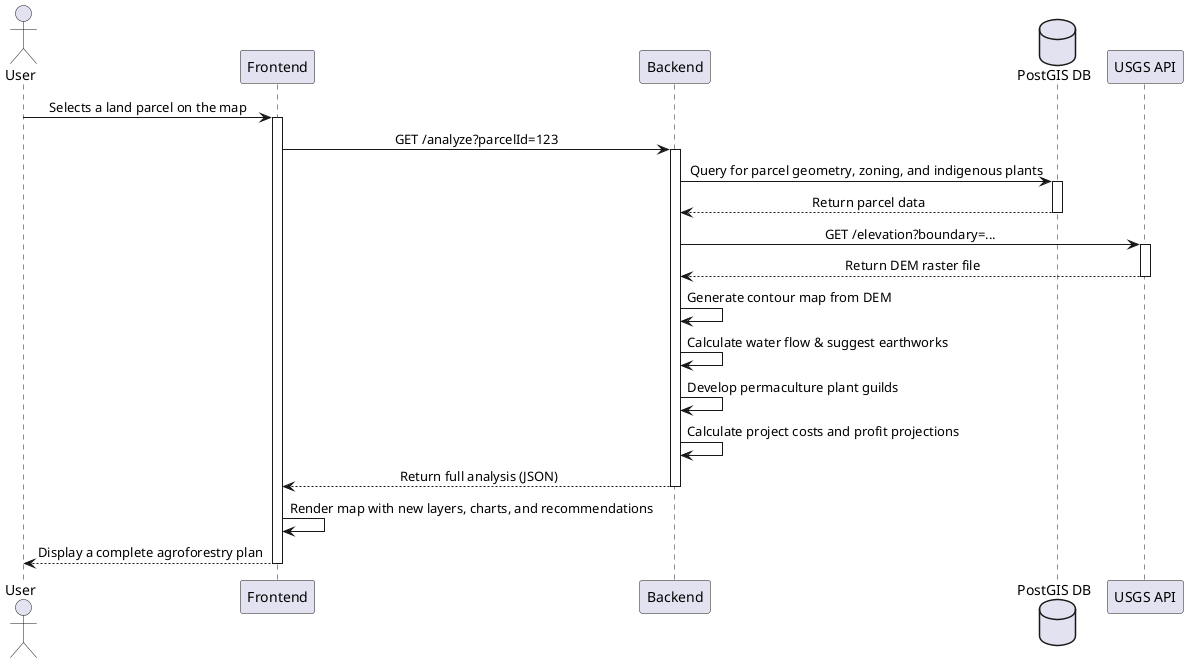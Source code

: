 @startuml core-functionality
actor "User" as user
participant "Frontend" as fe
participant "Backend" as be
database "PostGIS DB" as db
participant "USGS API" as usgs

skinparam sequenceMessageAlign center

user -> fe: Selects a land parcel on the map
activate fe

fe -> be: GET /analyze?parcelId=123
activate be

be -> db: Query for parcel geometry, zoning, and indigenous plants
activate db
db --> be: Return parcel data
deactivate db

be -> usgs: GET /elevation?boundary=...
activate usgs
usgs --> be: Return DEM raster file
deactivate usgs

be -> be: Generate contour map from DEM
be -> be: Calculate water flow & suggest earthworks
be -> be: Develop permaculture plant guilds
be -> be: Calculate project costs and profit projections

be --> fe: Return full analysis (JSON)
deactivate be

fe -> fe: Render map with new layers, charts, and recommendations
fe --> user: Display a complete agroforestry plan
deactivate fe

@enduml